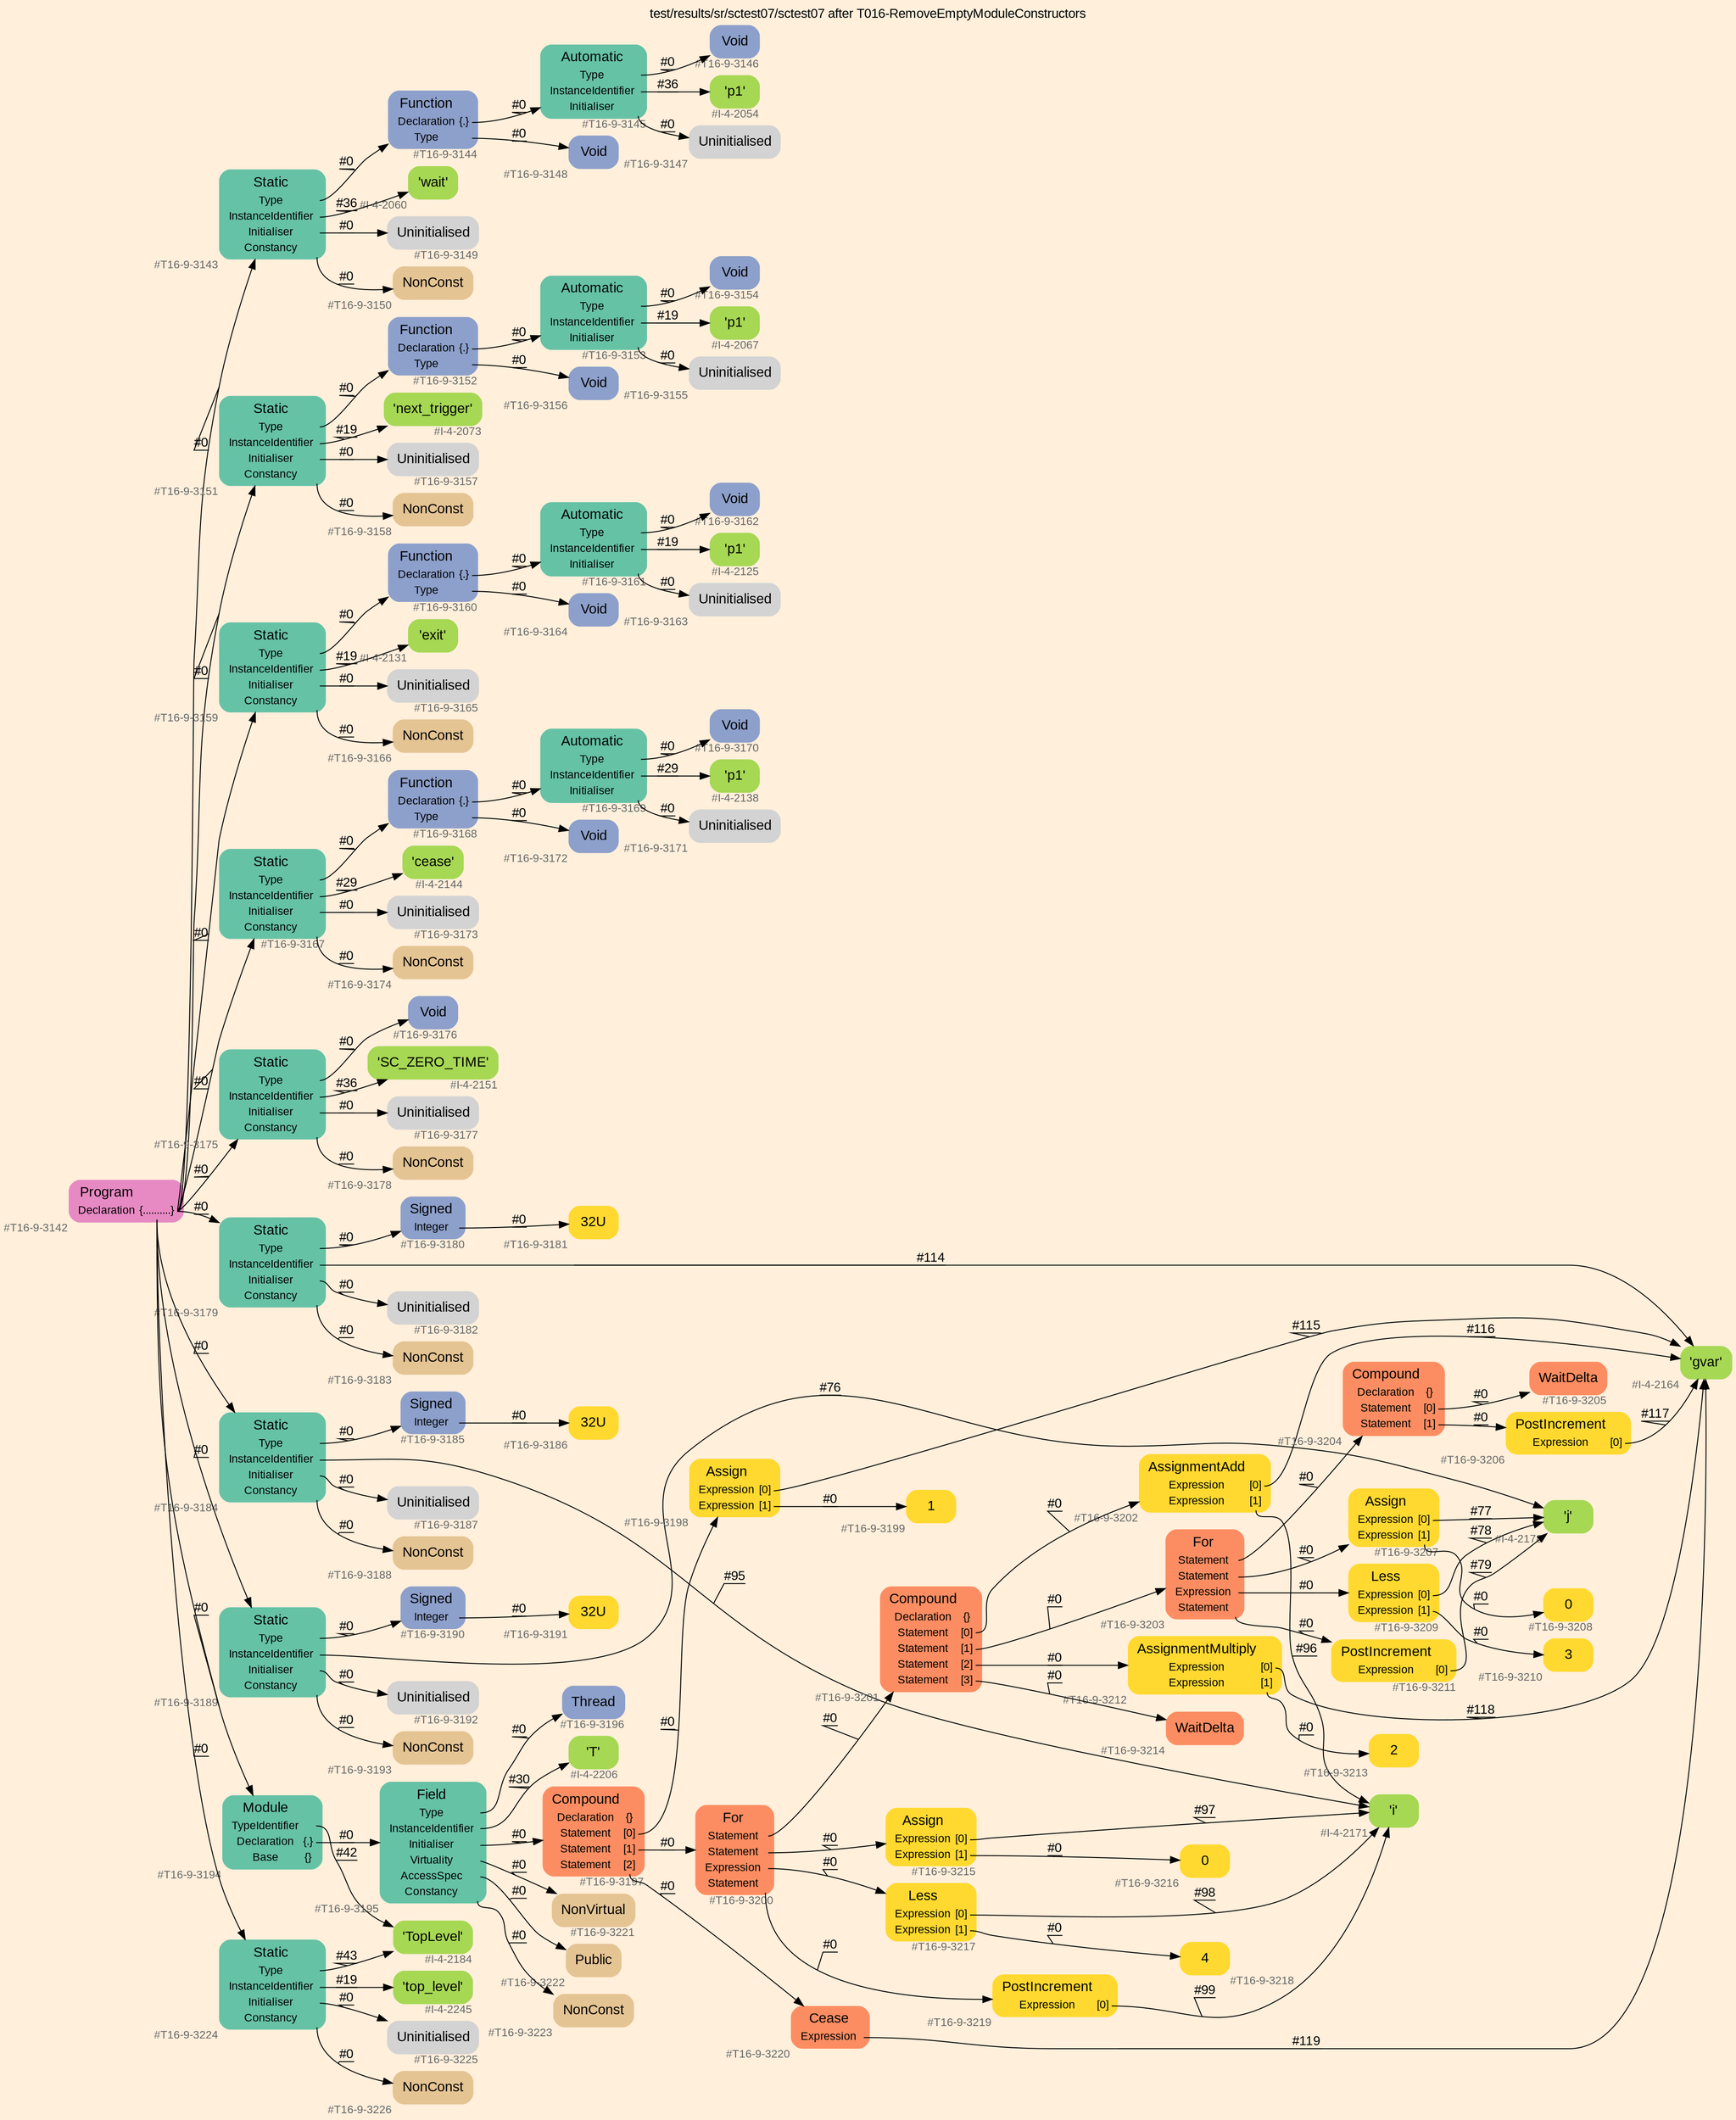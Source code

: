 digraph "test/results/sr/sctest07/sctest07 after T016-RemoveEmptyModuleConstructors" {
label = "test/results/sr/sctest07/sctest07 after T016-RemoveEmptyModuleConstructors"
labelloc = t
graph [
    rankdir = "LR"
    ranksep = 0.3
    bgcolor = antiquewhite1
    color = black
    fontcolor = black
    fontname = "Arial"
];
node [
    fontname = "Arial"
];
edge [
    fontname = "Arial"
];

// -------------------- node figure --------------------
// -------- block #T16-9-3142 ----------
"#T16-9-3142" [
    fillcolor = "/set28/4"
    xlabel = "#T16-9-3142"
    fontsize = "12"
    fontcolor = grey40
    shape = "plaintext"
    label = <<TABLE BORDER="0" CELLBORDER="0" CELLSPACING="0">
     <TR><TD><FONT COLOR="black" POINT-SIZE="15">Program</FONT></TD></TR>
     <TR><TD><FONT COLOR="black" POINT-SIZE="12">Declaration</FONT></TD><TD PORT="port0"><FONT COLOR="black" POINT-SIZE="12">{..........}</FONT></TD></TR>
    </TABLE>>
    style = "rounded,filled"
];

// -------- block #T16-9-3143 ----------
"#T16-9-3143" [
    fillcolor = "/set28/1"
    xlabel = "#T16-9-3143"
    fontsize = "12"
    fontcolor = grey40
    shape = "plaintext"
    label = <<TABLE BORDER="0" CELLBORDER="0" CELLSPACING="0">
     <TR><TD><FONT COLOR="black" POINT-SIZE="15">Static</FONT></TD></TR>
     <TR><TD><FONT COLOR="black" POINT-SIZE="12">Type</FONT></TD><TD PORT="port0"></TD></TR>
     <TR><TD><FONT COLOR="black" POINT-SIZE="12">InstanceIdentifier</FONT></TD><TD PORT="port1"></TD></TR>
     <TR><TD><FONT COLOR="black" POINT-SIZE="12">Initialiser</FONT></TD><TD PORT="port2"></TD></TR>
     <TR><TD><FONT COLOR="black" POINT-SIZE="12">Constancy</FONT></TD><TD PORT="port3"></TD></TR>
    </TABLE>>
    style = "rounded,filled"
];

// -------- block #T16-9-3144 ----------
"#T16-9-3144" [
    fillcolor = "/set28/3"
    xlabel = "#T16-9-3144"
    fontsize = "12"
    fontcolor = grey40
    shape = "plaintext"
    label = <<TABLE BORDER="0" CELLBORDER="0" CELLSPACING="0">
     <TR><TD><FONT COLOR="black" POINT-SIZE="15">Function</FONT></TD></TR>
     <TR><TD><FONT COLOR="black" POINT-SIZE="12">Declaration</FONT></TD><TD PORT="port0"><FONT COLOR="black" POINT-SIZE="12">{.}</FONT></TD></TR>
     <TR><TD><FONT COLOR="black" POINT-SIZE="12">Type</FONT></TD><TD PORT="port1"></TD></TR>
    </TABLE>>
    style = "rounded,filled"
];

// -------- block #T16-9-3145 ----------
"#T16-9-3145" [
    fillcolor = "/set28/1"
    xlabel = "#T16-9-3145"
    fontsize = "12"
    fontcolor = grey40
    shape = "plaintext"
    label = <<TABLE BORDER="0" CELLBORDER="0" CELLSPACING="0">
     <TR><TD><FONT COLOR="black" POINT-SIZE="15">Automatic</FONT></TD></TR>
     <TR><TD><FONT COLOR="black" POINT-SIZE="12">Type</FONT></TD><TD PORT="port0"></TD></TR>
     <TR><TD><FONT COLOR="black" POINT-SIZE="12">InstanceIdentifier</FONT></TD><TD PORT="port1"></TD></TR>
     <TR><TD><FONT COLOR="black" POINT-SIZE="12">Initialiser</FONT></TD><TD PORT="port2"></TD></TR>
    </TABLE>>
    style = "rounded,filled"
];

// -------- block #T16-9-3146 ----------
"#T16-9-3146" [
    fillcolor = "/set28/3"
    xlabel = "#T16-9-3146"
    fontsize = "12"
    fontcolor = grey40
    shape = "plaintext"
    label = <<TABLE BORDER="0" CELLBORDER="0" CELLSPACING="0">
     <TR><TD><FONT COLOR="black" POINT-SIZE="15">Void</FONT></TD></TR>
    </TABLE>>
    style = "rounded,filled"
];

// -------- block #I-4-2054 ----------
"#I-4-2054" [
    fillcolor = "/set28/5"
    xlabel = "#I-4-2054"
    fontsize = "12"
    fontcolor = grey40
    shape = "plaintext"
    label = <<TABLE BORDER="0" CELLBORDER="0" CELLSPACING="0">
     <TR><TD><FONT COLOR="black" POINT-SIZE="15">'p1'</FONT></TD></TR>
    </TABLE>>
    style = "rounded,filled"
];

// -------- block #T16-9-3147 ----------
"#T16-9-3147" [
    xlabel = "#T16-9-3147"
    fontsize = "12"
    fontcolor = grey40
    shape = "plaintext"
    label = <<TABLE BORDER="0" CELLBORDER="0" CELLSPACING="0">
     <TR><TD><FONT COLOR="black" POINT-SIZE="15">Uninitialised</FONT></TD></TR>
    </TABLE>>
    style = "rounded,filled"
];

// -------- block #T16-9-3148 ----------
"#T16-9-3148" [
    fillcolor = "/set28/3"
    xlabel = "#T16-9-3148"
    fontsize = "12"
    fontcolor = grey40
    shape = "plaintext"
    label = <<TABLE BORDER="0" CELLBORDER="0" CELLSPACING="0">
     <TR><TD><FONT COLOR="black" POINT-SIZE="15">Void</FONT></TD></TR>
    </TABLE>>
    style = "rounded,filled"
];

// -------- block #I-4-2060 ----------
"#I-4-2060" [
    fillcolor = "/set28/5"
    xlabel = "#I-4-2060"
    fontsize = "12"
    fontcolor = grey40
    shape = "plaintext"
    label = <<TABLE BORDER="0" CELLBORDER="0" CELLSPACING="0">
     <TR><TD><FONT COLOR="black" POINT-SIZE="15">'wait'</FONT></TD></TR>
    </TABLE>>
    style = "rounded,filled"
];

// -------- block #T16-9-3149 ----------
"#T16-9-3149" [
    xlabel = "#T16-9-3149"
    fontsize = "12"
    fontcolor = grey40
    shape = "plaintext"
    label = <<TABLE BORDER="0" CELLBORDER="0" CELLSPACING="0">
     <TR><TD><FONT COLOR="black" POINT-SIZE="15">Uninitialised</FONT></TD></TR>
    </TABLE>>
    style = "rounded,filled"
];

// -------- block #T16-9-3150 ----------
"#T16-9-3150" [
    fillcolor = "/set28/7"
    xlabel = "#T16-9-3150"
    fontsize = "12"
    fontcolor = grey40
    shape = "plaintext"
    label = <<TABLE BORDER="0" CELLBORDER="0" CELLSPACING="0">
     <TR><TD><FONT COLOR="black" POINT-SIZE="15">NonConst</FONT></TD></TR>
    </TABLE>>
    style = "rounded,filled"
];

// -------- block #T16-9-3151 ----------
"#T16-9-3151" [
    fillcolor = "/set28/1"
    xlabel = "#T16-9-3151"
    fontsize = "12"
    fontcolor = grey40
    shape = "plaintext"
    label = <<TABLE BORDER="0" CELLBORDER="0" CELLSPACING="0">
     <TR><TD><FONT COLOR="black" POINT-SIZE="15">Static</FONT></TD></TR>
     <TR><TD><FONT COLOR="black" POINT-SIZE="12">Type</FONT></TD><TD PORT="port0"></TD></TR>
     <TR><TD><FONT COLOR="black" POINT-SIZE="12">InstanceIdentifier</FONT></TD><TD PORT="port1"></TD></TR>
     <TR><TD><FONT COLOR="black" POINT-SIZE="12">Initialiser</FONT></TD><TD PORT="port2"></TD></TR>
     <TR><TD><FONT COLOR="black" POINT-SIZE="12">Constancy</FONT></TD><TD PORT="port3"></TD></TR>
    </TABLE>>
    style = "rounded,filled"
];

// -------- block #T16-9-3152 ----------
"#T16-9-3152" [
    fillcolor = "/set28/3"
    xlabel = "#T16-9-3152"
    fontsize = "12"
    fontcolor = grey40
    shape = "plaintext"
    label = <<TABLE BORDER="0" CELLBORDER="0" CELLSPACING="0">
     <TR><TD><FONT COLOR="black" POINT-SIZE="15">Function</FONT></TD></TR>
     <TR><TD><FONT COLOR="black" POINT-SIZE="12">Declaration</FONT></TD><TD PORT="port0"><FONT COLOR="black" POINT-SIZE="12">{.}</FONT></TD></TR>
     <TR><TD><FONT COLOR="black" POINT-SIZE="12">Type</FONT></TD><TD PORT="port1"></TD></TR>
    </TABLE>>
    style = "rounded,filled"
];

// -------- block #T16-9-3153 ----------
"#T16-9-3153" [
    fillcolor = "/set28/1"
    xlabel = "#T16-9-3153"
    fontsize = "12"
    fontcolor = grey40
    shape = "plaintext"
    label = <<TABLE BORDER="0" CELLBORDER="0" CELLSPACING="0">
     <TR><TD><FONT COLOR="black" POINT-SIZE="15">Automatic</FONT></TD></TR>
     <TR><TD><FONT COLOR="black" POINT-SIZE="12">Type</FONT></TD><TD PORT="port0"></TD></TR>
     <TR><TD><FONT COLOR="black" POINT-SIZE="12">InstanceIdentifier</FONT></TD><TD PORT="port1"></TD></TR>
     <TR><TD><FONT COLOR="black" POINT-SIZE="12">Initialiser</FONT></TD><TD PORT="port2"></TD></TR>
    </TABLE>>
    style = "rounded,filled"
];

// -------- block #T16-9-3154 ----------
"#T16-9-3154" [
    fillcolor = "/set28/3"
    xlabel = "#T16-9-3154"
    fontsize = "12"
    fontcolor = grey40
    shape = "plaintext"
    label = <<TABLE BORDER="0" CELLBORDER="0" CELLSPACING="0">
     <TR><TD><FONT COLOR="black" POINT-SIZE="15">Void</FONT></TD></TR>
    </TABLE>>
    style = "rounded,filled"
];

// -------- block #I-4-2067 ----------
"#I-4-2067" [
    fillcolor = "/set28/5"
    xlabel = "#I-4-2067"
    fontsize = "12"
    fontcolor = grey40
    shape = "plaintext"
    label = <<TABLE BORDER="0" CELLBORDER="0" CELLSPACING="0">
     <TR><TD><FONT COLOR="black" POINT-SIZE="15">'p1'</FONT></TD></TR>
    </TABLE>>
    style = "rounded,filled"
];

// -------- block #T16-9-3155 ----------
"#T16-9-3155" [
    xlabel = "#T16-9-3155"
    fontsize = "12"
    fontcolor = grey40
    shape = "plaintext"
    label = <<TABLE BORDER="0" CELLBORDER="0" CELLSPACING="0">
     <TR><TD><FONT COLOR="black" POINT-SIZE="15">Uninitialised</FONT></TD></TR>
    </TABLE>>
    style = "rounded,filled"
];

// -------- block #T16-9-3156 ----------
"#T16-9-3156" [
    fillcolor = "/set28/3"
    xlabel = "#T16-9-3156"
    fontsize = "12"
    fontcolor = grey40
    shape = "plaintext"
    label = <<TABLE BORDER="0" CELLBORDER="0" CELLSPACING="0">
     <TR><TD><FONT COLOR="black" POINT-SIZE="15">Void</FONT></TD></TR>
    </TABLE>>
    style = "rounded,filled"
];

// -------- block #I-4-2073 ----------
"#I-4-2073" [
    fillcolor = "/set28/5"
    xlabel = "#I-4-2073"
    fontsize = "12"
    fontcolor = grey40
    shape = "plaintext"
    label = <<TABLE BORDER="0" CELLBORDER="0" CELLSPACING="0">
     <TR><TD><FONT COLOR="black" POINT-SIZE="15">'next_trigger'</FONT></TD></TR>
    </TABLE>>
    style = "rounded,filled"
];

// -------- block #T16-9-3157 ----------
"#T16-9-3157" [
    xlabel = "#T16-9-3157"
    fontsize = "12"
    fontcolor = grey40
    shape = "plaintext"
    label = <<TABLE BORDER="0" CELLBORDER="0" CELLSPACING="0">
     <TR><TD><FONT COLOR="black" POINT-SIZE="15">Uninitialised</FONT></TD></TR>
    </TABLE>>
    style = "rounded,filled"
];

// -------- block #T16-9-3158 ----------
"#T16-9-3158" [
    fillcolor = "/set28/7"
    xlabel = "#T16-9-3158"
    fontsize = "12"
    fontcolor = grey40
    shape = "plaintext"
    label = <<TABLE BORDER="0" CELLBORDER="0" CELLSPACING="0">
     <TR><TD><FONT COLOR="black" POINT-SIZE="15">NonConst</FONT></TD></TR>
    </TABLE>>
    style = "rounded,filled"
];

// -------- block #T16-9-3159 ----------
"#T16-9-3159" [
    fillcolor = "/set28/1"
    xlabel = "#T16-9-3159"
    fontsize = "12"
    fontcolor = grey40
    shape = "plaintext"
    label = <<TABLE BORDER="0" CELLBORDER="0" CELLSPACING="0">
     <TR><TD><FONT COLOR="black" POINT-SIZE="15">Static</FONT></TD></TR>
     <TR><TD><FONT COLOR="black" POINT-SIZE="12">Type</FONT></TD><TD PORT="port0"></TD></TR>
     <TR><TD><FONT COLOR="black" POINT-SIZE="12">InstanceIdentifier</FONT></TD><TD PORT="port1"></TD></TR>
     <TR><TD><FONT COLOR="black" POINT-SIZE="12">Initialiser</FONT></TD><TD PORT="port2"></TD></TR>
     <TR><TD><FONT COLOR="black" POINT-SIZE="12">Constancy</FONT></TD><TD PORT="port3"></TD></TR>
    </TABLE>>
    style = "rounded,filled"
];

// -------- block #T16-9-3160 ----------
"#T16-9-3160" [
    fillcolor = "/set28/3"
    xlabel = "#T16-9-3160"
    fontsize = "12"
    fontcolor = grey40
    shape = "plaintext"
    label = <<TABLE BORDER="0" CELLBORDER="0" CELLSPACING="0">
     <TR><TD><FONT COLOR="black" POINT-SIZE="15">Function</FONT></TD></TR>
     <TR><TD><FONT COLOR="black" POINT-SIZE="12">Declaration</FONT></TD><TD PORT="port0"><FONT COLOR="black" POINT-SIZE="12">{.}</FONT></TD></TR>
     <TR><TD><FONT COLOR="black" POINT-SIZE="12">Type</FONT></TD><TD PORT="port1"></TD></TR>
    </TABLE>>
    style = "rounded,filled"
];

// -------- block #T16-9-3161 ----------
"#T16-9-3161" [
    fillcolor = "/set28/1"
    xlabel = "#T16-9-3161"
    fontsize = "12"
    fontcolor = grey40
    shape = "plaintext"
    label = <<TABLE BORDER="0" CELLBORDER="0" CELLSPACING="0">
     <TR><TD><FONT COLOR="black" POINT-SIZE="15">Automatic</FONT></TD></TR>
     <TR><TD><FONT COLOR="black" POINT-SIZE="12">Type</FONT></TD><TD PORT="port0"></TD></TR>
     <TR><TD><FONT COLOR="black" POINT-SIZE="12">InstanceIdentifier</FONT></TD><TD PORT="port1"></TD></TR>
     <TR><TD><FONT COLOR="black" POINT-SIZE="12">Initialiser</FONT></TD><TD PORT="port2"></TD></TR>
    </TABLE>>
    style = "rounded,filled"
];

// -------- block #T16-9-3162 ----------
"#T16-9-3162" [
    fillcolor = "/set28/3"
    xlabel = "#T16-9-3162"
    fontsize = "12"
    fontcolor = grey40
    shape = "plaintext"
    label = <<TABLE BORDER="0" CELLBORDER="0" CELLSPACING="0">
     <TR><TD><FONT COLOR="black" POINT-SIZE="15">Void</FONT></TD></TR>
    </TABLE>>
    style = "rounded,filled"
];

// -------- block #I-4-2125 ----------
"#I-4-2125" [
    fillcolor = "/set28/5"
    xlabel = "#I-4-2125"
    fontsize = "12"
    fontcolor = grey40
    shape = "plaintext"
    label = <<TABLE BORDER="0" CELLBORDER="0" CELLSPACING="0">
     <TR><TD><FONT COLOR="black" POINT-SIZE="15">'p1'</FONT></TD></TR>
    </TABLE>>
    style = "rounded,filled"
];

// -------- block #T16-9-3163 ----------
"#T16-9-3163" [
    xlabel = "#T16-9-3163"
    fontsize = "12"
    fontcolor = grey40
    shape = "plaintext"
    label = <<TABLE BORDER="0" CELLBORDER="0" CELLSPACING="0">
     <TR><TD><FONT COLOR="black" POINT-SIZE="15">Uninitialised</FONT></TD></TR>
    </TABLE>>
    style = "rounded,filled"
];

// -------- block #T16-9-3164 ----------
"#T16-9-3164" [
    fillcolor = "/set28/3"
    xlabel = "#T16-9-3164"
    fontsize = "12"
    fontcolor = grey40
    shape = "plaintext"
    label = <<TABLE BORDER="0" CELLBORDER="0" CELLSPACING="0">
     <TR><TD><FONT COLOR="black" POINT-SIZE="15">Void</FONT></TD></TR>
    </TABLE>>
    style = "rounded,filled"
];

// -------- block #I-4-2131 ----------
"#I-4-2131" [
    fillcolor = "/set28/5"
    xlabel = "#I-4-2131"
    fontsize = "12"
    fontcolor = grey40
    shape = "plaintext"
    label = <<TABLE BORDER="0" CELLBORDER="0" CELLSPACING="0">
     <TR><TD><FONT COLOR="black" POINT-SIZE="15">'exit'</FONT></TD></TR>
    </TABLE>>
    style = "rounded,filled"
];

// -------- block #T16-9-3165 ----------
"#T16-9-3165" [
    xlabel = "#T16-9-3165"
    fontsize = "12"
    fontcolor = grey40
    shape = "plaintext"
    label = <<TABLE BORDER="0" CELLBORDER="0" CELLSPACING="0">
     <TR><TD><FONT COLOR="black" POINT-SIZE="15">Uninitialised</FONT></TD></TR>
    </TABLE>>
    style = "rounded,filled"
];

// -------- block #T16-9-3166 ----------
"#T16-9-3166" [
    fillcolor = "/set28/7"
    xlabel = "#T16-9-3166"
    fontsize = "12"
    fontcolor = grey40
    shape = "plaintext"
    label = <<TABLE BORDER="0" CELLBORDER="0" CELLSPACING="0">
     <TR><TD><FONT COLOR="black" POINT-SIZE="15">NonConst</FONT></TD></TR>
    </TABLE>>
    style = "rounded,filled"
];

// -------- block #T16-9-3167 ----------
"#T16-9-3167" [
    fillcolor = "/set28/1"
    xlabel = "#T16-9-3167"
    fontsize = "12"
    fontcolor = grey40
    shape = "plaintext"
    label = <<TABLE BORDER="0" CELLBORDER="0" CELLSPACING="0">
     <TR><TD><FONT COLOR="black" POINT-SIZE="15">Static</FONT></TD></TR>
     <TR><TD><FONT COLOR="black" POINT-SIZE="12">Type</FONT></TD><TD PORT="port0"></TD></TR>
     <TR><TD><FONT COLOR="black" POINT-SIZE="12">InstanceIdentifier</FONT></TD><TD PORT="port1"></TD></TR>
     <TR><TD><FONT COLOR="black" POINT-SIZE="12">Initialiser</FONT></TD><TD PORT="port2"></TD></TR>
     <TR><TD><FONT COLOR="black" POINT-SIZE="12">Constancy</FONT></TD><TD PORT="port3"></TD></TR>
    </TABLE>>
    style = "rounded,filled"
];

// -------- block #T16-9-3168 ----------
"#T16-9-3168" [
    fillcolor = "/set28/3"
    xlabel = "#T16-9-3168"
    fontsize = "12"
    fontcolor = grey40
    shape = "plaintext"
    label = <<TABLE BORDER="0" CELLBORDER="0" CELLSPACING="0">
     <TR><TD><FONT COLOR="black" POINT-SIZE="15">Function</FONT></TD></TR>
     <TR><TD><FONT COLOR="black" POINT-SIZE="12">Declaration</FONT></TD><TD PORT="port0"><FONT COLOR="black" POINT-SIZE="12">{.}</FONT></TD></TR>
     <TR><TD><FONT COLOR="black" POINT-SIZE="12">Type</FONT></TD><TD PORT="port1"></TD></TR>
    </TABLE>>
    style = "rounded,filled"
];

// -------- block #T16-9-3169 ----------
"#T16-9-3169" [
    fillcolor = "/set28/1"
    xlabel = "#T16-9-3169"
    fontsize = "12"
    fontcolor = grey40
    shape = "plaintext"
    label = <<TABLE BORDER="0" CELLBORDER="0" CELLSPACING="0">
     <TR><TD><FONT COLOR="black" POINT-SIZE="15">Automatic</FONT></TD></TR>
     <TR><TD><FONT COLOR="black" POINT-SIZE="12">Type</FONT></TD><TD PORT="port0"></TD></TR>
     <TR><TD><FONT COLOR="black" POINT-SIZE="12">InstanceIdentifier</FONT></TD><TD PORT="port1"></TD></TR>
     <TR><TD><FONT COLOR="black" POINT-SIZE="12">Initialiser</FONT></TD><TD PORT="port2"></TD></TR>
    </TABLE>>
    style = "rounded,filled"
];

// -------- block #T16-9-3170 ----------
"#T16-9-3170" [
    fillcolor = "/set28/3"
    xlabel = "#T16-9-3170"
    fontsize = "12"
    fontcolor = grey40
    shape = "plaintext"
    label = <<TABLE BORDER="0" CELLBORDER="0" CELLSPACING="0">
     <TR><TD><FONT COLOR="black" POINT-SIZE="15">Void</FONT></TD></TR>
    </TABLE>>
    style = "rounded,filled"
];

// -------- block #I-4-2138 ----------
"#I-4-2138" [
    fillcolor = "/set28/5"
    xlabel = "#I-4-2138"
    fontsize = "12"
    fontcolor = grey40
    shape = "plaintext"
    label = <<TABLE BORDER="0" CELLBORDER="0" CELLSPACING="0">
     <TR><TD><FONT COLOR="black" POINT-SIZE="15">'p1'</FONT></TD></TR>
    </TABLE>>
    style = "rounded,filled"
];

// -------- block #T16-9-3171 ----------
"#T16-9-3171" [
    xlabel = "#T16-9-3171"
    fontsize = "12"
    fontcolor = grey40
    shape = "plaintext"
    label = <<TABLE BORDER="0" CELLBORDER="0" CELLSPACING="0">
     <TR><TD><FONT COLOR="black" POINT-SIZE="15">Uninitialised</FONT></TD></TR>
    </TABLE>>
    style = "rounded,filled"
];

// -------- block #T16-9-3172 ----------
"#T16-9-3172" [
    fillcolor = "/set28/3"
    xlabel = "#T16-9-3172"
    fontsize = "12"
    fontcolor = grey40
    shape = "plaintext"
    label = <<TABLE BORDER="0" CELLBORDER="0" CELLSPACING="0">
     <TR><TD><FONT COLOR="black" POINT-SIZE="15">Void</FONT></TD></TR>
    </TABLE>>
    style = "rounded,filled"
];

// -------- block #I-4-2144 ----------
"#I-4-2144" [
    fillcolor = "/set28/5"
    xlabel = "#I-4-2144"
    fontsize = "12"
    fontcolor = grey40
    shape = "plaintext"
    label = <<TABLE BORDER="0" CELLBORDER="0" CELLSPACING="0">
     <TR><TD><FONT COLOR="black" POINT-SIZE="15">'cease'</FONT></TD></TR>
    </TABLE>>
    style = "rounded,filled"
];

// -------- block #T16-9-3173 ----------
"#T16-9-3173" [
    xlabel = "#T16-9-3173"
    fontsize = "12"
    fontcolor = grey40
    shape = "plaintext"
    label = <<TABLE BORDER="0" CELLBORDER="0" CELLSPACING="0">
     <TR><TD><FONT COLOR="black" POINT-SIZE="15">Uninitialised</FONT></TD></TR>
    </TABLE>>
    style = "rounded,filled"
];

// -------- block #T16-9-3174 ----------
"#T16-9-3174" [
    fillcolor = "/set28/7"
    xlabel = "#T16-9-3174"
    fontsize = "12"
    fontcolor = grey40
    shape = "plaintext"
    label = <<TABLE BORDER="0" CELLBORDER="0" CELLSPACING="0">
     <TR><TD><FONT COLOR="black" POINT-SIZE="15">NonConst</FONT></TD></TR>
    </TABLE>>
    style = "rounded,filled"
];

// -------- block #T16-9-3175 ----------
"#T16-9-3175" [
    fillcolor = "/set28/1"
    xlabel = "#T16-9-3175"
    fontsize = "12"
    fontcolor = grey40
    shape = "plaintext"
    label = <<TABLE BORDER="0" CELLBORDER="0" CELLSPACING="0">
     <TR><TD><FONT COLOR="black" POINT-SIZE="15">Static</FONT></TD></TR>
     <TR><TD><FONT COLOR="black" POINT-SIZE="12">Type</FONT></TD><TD PORT="port0"></TD></TR>
     <TR><TD><FONT COLOR="black" POINT-SIZE="12">InstanceIdentifier</FONT></TD><TD PORT="port1"></TD></TR>
     <TR><TD><FONT COLOR="black" POINT-SIZE="12">Initialiser</FONT></TD><TD PORT="port2"></TD></TR>
     <TR><TD><FONT COLOR="black" POINT-SIZE="12">Constancy</FONT></TD><TD PORT="port3"></TD></TR>
    </TABLE>>
    style = "rounded,filled"
];

// -------- block #T16-9-3176 ----------
"#T16-9-3176" [
    fillcolor = "/set28/3"
    xlabel = "#T16-9-3176"
    fontsize = "12"
    fontcolor = grey40
    shape = "plaintext"
    label = <<TABLE BORDER="0" CELLBORDER="0" CELLSPACING="0">
     <TR><TD><FONT COLOR="black" POINT-SIZE="15">Void</FONT></TD></TR>
    </TABLE>>
    style = "rounded,filled"
];

// -------- block #I-4-2151 ----------
"#I-4-2151" [
    fillcolor = "/set28/5"
    xlabel = "#I-4-2151"
    fontsize = "12"
    fontcolor = grey40
    shape = "plaintext"
    label = <<TABLE BORDER="0" CELLBORDER="0" CELLSPACING="0">
     <TR><TD><FONT COLOR="black" POINT-SIZE="15">'SC_ZERO_TIME'</FONT></TD></TR>
    </TABLE>>
    style = "rounded,filled"
];

// -------- block #T16-9-3177 ----------
"#T16-9-3177" [
    xlabel = "#T16-9-3177"
    fontsize = "12"
    fontcolor = grey40
    shape = "plaintext"
    label = <<TABLE BORDER="0" CELLBORDER="0" CELLSPACING="0">
     <TR><TD><FONT COLOR="black" POINT-SIZE="15">Uninitialised</FONT></TD></TR>
    </TABLE>>
    style = "rounded,filled"
];

// -------- block #T16-9-3178 ----------
"#T16-9-3178" [
    fillcolor = "/set28/7"
    xlabel = "#T16-9-3178"
    fontsize = "12"
    fontcolor = grey40
    shape = "plaintext"
    label = <<TABLE BORDER="0" CELLBORDER="0" CELLSPACING="0">
     <TR><TD><FONT COLOR="black" POINT-SIZE="15">NonConst</FONT></TD></TR>
    </TABLE>>
    style = "rounded,filled"
];

// -------- block #T16-9-3179 ----------
"#T16-9-3179" [
    fillcolor = "/set28/1"
    xlabel = "#T16-9-3179"
    fontsize = "12"
    fontcolor = grey40
    shape = "plaintext"
    label = <<TABLE BORDER="0" CELLBORDER="0" CELLSPACING="0">
     <TR><TD><FONT COLOR="black" POINT-SIZE="15">Static</FONT></TD></TR>
     <TR><TD><FONT COLOR="black" POINT-SIZE="12">Type</FONT></TD><TD PORT="port0"></TD></TR>
     <TR><TD><FONT COLOR="black" POINT-SIZE="12">InstanceIdentifier</FONT></TD><TD PORT="port1"></TD></TR>
     <TR><TD><FONT COLOR="black" POINT-SIZE="12">Initialiser</FONT></TD><TD PORT="port2"></TD></TR>
     <TR><TD><FONT COLOR="black" POINT-SIZE="12">Constancy</FONT></TD><TD PORT="port3"></TD></TR>
    </TABLE>>
    style = "rounded,filled"
];

// -------- block #T16-9-3180 ----------
"#T16-9-3180" [
    fillcolor = "/set28/3"
    xlabel = "#T16-9-3180"
    fontsize = "12"
    fontcolor = grey40
    shape = "plaintext"
    label = <<TABLE BORDER="0" CELLBORDER="0" CELLSPACING="0">
     <TR><TD><FONT COLOR="black" POINT-SIZE="15">Signed</FONT></TD></TR>
     <TR><TD><FONT COLOR="black" POINT-SIZE="12">Integer</FONT></TD><TD PORT="port0"></TD></TR>
    </TABLE>>
    style = "rounded,filled"
];

// -------- block #T16-9-3181 ----------
"#T16-9-3181" [
    fillcolor = "/set28/6"
    xlabel = "#T16-9-3181"
    fontsize = "12"
    fontcolor = grey40
    shape = "plaintext"
    label = <<TABLE BORDER="0" CELLBORDER="0" CELLSPACING="0">
     <TR><TD><FONT COLOR="black" POINT-SIZE="15">32U</FONT></TD></TR>
    </TABLE>>
    style = "rounded,filled"
];

// -------- block #I-4-2164 ----------
"#I-4-2164" [
    fillcolor = "/set28/5"
    xlabel = "#I-4-2164"
    fontsize = "12"
    fontcolor = grey40
    shape = "plaintext"
    label = <<TABLE BORDER="0" CELLBORDER="0" CELLSPACING="0">
     <TR><TD><FONT COLOR="black" POINT-SIZE="15">'gvar'</FONT></TD></TR>
    </TABLE>>
    style = "rounded,filled"
];

// -------- block #T16-9-3182 ----------
"#T16-9-3182" [
    xlabel = "#T16-9-3182"
    fontsize = "12"
    fontcolor = grey40
    shape = "plaintext"
    label = <<TABLE BORDER="0" CELLBORDER="0" CELLSPACING="0">
     <TR><TD><FONT COLOR="black" POINT-SIZE="15">Uninitialised</FONT></TD></TR>
    </TABLE>>
    style = "rounded,filled"
];

// -------- block #T16-9-3183 ----------
"#T16-9-3183" [
    fillcolor = "/set28/7"
    xlabel = "#T16-9-3183"
    fontsize = "12"
    fontcolor = grey40
    shape = "plaintext"
    label = <<TABLE BORDER="0" CELLBORDER="0" CELLSPACING="0">
     <TR><TD><FONT COLOR="black" POINT-SIZE="15">NonConst</FONT></TD></TR>
    </TABLE>>
    style = "rounded,filled"
];

// -------- block #T16-9-3184 ----------
"#T16-9-3184" [
    fillcolor = "/set28/1"
    xlabel = "#T16-9-3184"
    fontsize = "12"
    fontcolor = grey40
    shape = "plaintext"
    label = <<TABLE BORDER="0" CELLBORDER="0" CELLSPACING="0">
     <TR><TD><FONT COLOR="black" POINT-SIZE="15">Static</FONT></TD></TR>
     <TR><TD><FONT COLOR="black" POINT-SIZE="12">Type</FONT></TD><TD PORT="port0"></TD></TR>
     <TR><TD><FONT COLOR="black" POINT-SIZE="12">InstanceIdentifier</FONT></TD><TD PORT="port1"></TD></TR>
     <TR><TD><FONT COLOR="black" POINT-SIZE="12">Initialiser</FONT></TD><TD PORT="port2"></TD></TR>
     <TR><TD><FONT COLOR="black" POINT-SIZE="12">Constancy</FONT></TD><TD PORT="port3"></TD></TR>
    </TABLE>>
    style = "rounded,filled"
];

// -------- block #T16-9-3185 ----------
"#T16-9-3185" [
    fillcolor = "/set28/3"
    xlabel = "#T16-9-3185"
    fontsize = "12"
    fontcolor = grey40
    shape = "plaintext"
    label = <<TABLE BORDER="0" CELLBORDER="0" CELLSPACING="0">
     <TR><TD><FONT COLOR="black" POINT-SIZE="15">Signed</FONT></TD></TR>
     <TR><TD><FONT COLOR="black" POINT-SIZE="12">Integer</FONT></TD><TD PORT="port0"></TD></TR>
    </TABLE>>
    style = "rounded,filled"
];

// -------- block #T16-9-3186 ----------
"#T16-9-3186" [
    fillcolor = "/set28/6"
    xlabel = "#T16-9-3186"
    fontsize = "12"
    fontcolor = grey40
    shape = "plaintext"
    label = <<TABLE BORDER="0" CELLBORDER="0" CELLSPACING="0">
     <TR><TD><FONT COLOR="black" POINT-SIZE="15">32U</FONT></TD></TR>
    </TABLE>>
    style = "rounded,filled"
];

// -------- block #I-4-2171 ----------
"#I-4-2171" [
    fillcolor = "/set28/5"
    xlabel = "#I-4-2171"
    fontsize = "12"
    fontcolor = grey40
    shape = "plaintext"
    label = <<TABLE BORDER="0" CELLBORDER="0" CELLSPACING="0">
     <TR><TD><FONT COLOR="black" POINT-SIZE="15">'i'</FONT></TD></TR>
    </TABLE>>
    style = "rounded,filled"
];

// -------- block #T16-9-3187 ----------
"#T16-9-3187" [
    xlabel = "#T16-9-3187"
    fontsize = "12"
    fontcolor = grey40
    shape = "plaintext"
    label = <<TABLE BORDER="0" CELLBORDER="0" CELLSPACING="0">
     <TR><TD><FONT COLOR="black" POINT-SIZE="15">Uninitialised</FONT></TD></TR>
    </TABLE>>
    style = "rounded,filled"
];

// -------- block #T16-9-3188 ----------
"#T16-9-3188" [
    fillcolor = "/set28/7"
    xlabel = "#T16-9-3188"
    fontsize = "12"
    fontcolor = grey40
    shape = "plaintext"
    label = <<TABLE BORDER="0" CELLBORDER="0" CELLSPACING="0">
     <TR><TD><FONT COLOR="black" POINT-SIZE="15">NonConst</FONT></TD></TR>
    </TABLE>>
    style = "rounded,filled"
];

// -------- block #T16-9-3189 ----------
"#T16-9-3189" [
    fillcolor = "/set28/1"
    xlabel = "#T16-9-3189"
    fontsize = "12"
    fontcolor = grey40
    shape = "plaintext"
    label = <<TABLE BORDER="0" CELLBORDER="0" CELLSPACING="0">
     <TR><TD><FONT COLOR="black" POINT-SIZE="15">Static</FONT></TD></TR>
     <TR><TD><FONT COLOR="black" POINT-SIZE="12">Type</FONT></TD><TD PORT="port0"></TD></TR>
     <TR><TD><FONT COLOR="black" POINT-SIZE="12">InstanceIdentifier</FONT></TD><TD PORT="port1"></TD></TR>
     <TR><TD><FONT COLOR="black" POINT-SIZE="12">Initialiser</FONT></TD><TD PORT="port2"></TD></TR>
     <TR><TD><FONT COLOR="black" POINT-SIZE="12">Constancy</FONT></TD><TD PORT="port3"></TD></TR>
    </TABLE>>
    style = "rounded,filled"
];

// -------- block #T16-9-3190 ----------
"#T16-9-3190" [
    fillcolor = "/set28/3"
    xlabel = "#T16-9-3190"
    fontsize = "12"
    fontcolor = grey40
    shape = "plaintext"
    label = <<TABLE BORDER="0" CELLBORDER="0" CELLSPACING="0">
     <TR><TD><FONT COLOR="black" POINT-SIZE="15">Signed</FONT></TD></TR>
     <TR><TD><FONT COLOR="black" POINT-SIZE="12">Integer</FONT></TD><TD PORT="port0"></TD></TR>
    </TABLE>>
    style = "rounded,filled"
];

// -------- block #T16-9-3191 ----------
"#T16-9-3191" [
    fillcolor = "/set28/6"
    xlabel = "#T16-9-3191"
    fontsize = "12"
    fontcolor = grey40
    shape = "plaintext"
    label = <<TABLE BORDER="0" CELLBORDER="0" CELLSPACING="0">
     <TR><TD><FONT COLOR="black" POINT-SIZE="15">32U</FONT></TD></TR>
    </TABLE>>
    style = "rounded,filled"
];

// -------- block #I-4-2178 ----------
"#I-4-2178" [
    fillcolor = "/set28/5"
    xlabel = "#I-4-2178"
    fontsize = "12"
    fontcolor = grey40
    shape = "plaintext"
    label = <<TABLE BORDER="0" CELLBORDER="0" CELLSPACING="0">
     <TR><TD><FONT COLOR="black" POINT-SIZE="15">'j'</FONT></TD></TR>
    </TABLE>>
    style = "rounded,filled"
];

// -------- block #T16-9-3192 ----------
"#T16-9-3192" [
    xlabel = "#T16-9-3192"
    fontsize = "12"
    fontcolor = grey40
    shape = "plaintext"
    label = <<TABLE BORDER="0" CELLBORDER="0" CELLSPACING="0">
     <TR><TD><FONT COLOR="black" POINT-SIZE="15">Uninitialised</FONT></TD></TR>
    </TABLE>>
    style = "rounded,filled"
];

// -------- block #T16-9-3193 ----------
"#T16-9-3193" [
    fillcolor = "/set28/7"
    xlabel = "#T16-9-3193"
    fontsize = "12"
    fontcolor = grey40
    shape = "plaintext"
    label = <<TABLE BORDER="0" CELLBORDER="0" CELLSPACING="0">
     <TR><TD><FONT COLOR="black" POINT-SIZE="15">NonConst</FONT></TD></TR>
    </TABLE>>
    style = "rounded,filled"
];

// -------- block #T16-9-3194 ----------
"#T16-9-3194" [
    fillcolor = "/set28/1"
    xlabel = "#T16-9-3194"
    fontsize = "12"
    fontcolor = grey40
    shape = "plaintext"
    label = <<TABLE BORDER="0" CELLBORDER="0" CELLSPACING="0">
     <TR><TD><FONT COLOR="black" POINT-SIZE="15">Module</FONT></TD></TR>
     <TR><TD><FONT COLOR="black" POINT-SIZE="12">TypeIdentifier</FONT></TD><TD PORT="port0"></TD></TR>
     <TR><TD><FONT COLOR="black" POINT-SIZE="12">Declaration</FONT></TD><TD PORT="port1"><FONT COLOR="black" POINT-SIZE="12">{.}</FONT></TD></TR>
     <TR><TD><FONT COLOR="black" POINT-SIZE="12">Base</FONT></TD><TD PORT="port2"><FONT COLOR="black" POINT-SIZE="12">{}</FONT></TD></TR>
    </TABLE>>
    style = "rounded,filled"
];

// -------- block #I-4-2184 ----------
"#I-4-2184" [
    fillcolor = "/set28/5"
    xlabel = "#I-4-2184"
    fontsize = "12"
    fontcolor = grey40
    shape = "plaintext"
    label = <<TABLE BORDER="0" CELLBORDER="0" CELLSPACING="0">
     <TR><TD><FONT COLOR="black" POINT-SIZE="15">'TopLevel'</FONT></TD></TR>
    </TABLE>>
    style = "rounded,filled"
];

// -------- block #T16-9-3195 ----------
"#T16-9-3195" [
    fillcolor = "/set28/1"
    xlabel = "#T16-9-3195"
    fontsize = "12"
    fontcolor = grey40
    shape = "plaintext"
    label = <<TABLE BORDER="0" CELLBORDER="0" CELLSPACING="0">
     <TR><TD><FONT COLOR="black" POINT-SIZE="15">Field</FONT></TD></TR>
     <TR><TD><FONT COLOR="black" POINT-SIZE="12">Type</FONT></TD><TD PORT="port0"></TD></TR>
     <TR><TD><FONT COLOR="black" POINT-SIZE="12">InstanceIdentifier</FONT></TD><TD PORT="port1"></TD></TR>
     <TR><TD><FONT COLOR="black" POINT-SIZE="12">Initialiser</FONT></TD><TD PORT="port2"></TD></TR>
     <TR><TD><FONT COLOR="black" POINT-SIZE="12">Virtuality</FONT></TD><TD PORT="port3"></TD></TR>
     <TR><TD><FONT COLOR="black" POINT-SIZE="12">AccessSpec</FONT></TD><TD PORT="port4"></TD></TR>
     <TR><TD><FONT COLOR="black" POINT-SIZE="12">Constancy</FONT></TD><TD PORT="port5"></TD></TR>
    </TABLE>>
    style = "rounded,filled"
];

// -------- block #T16-9-3196 ----------
"#T16-9-3196" [
    fillcolor = "/set28/3"
    xlabel = "#T16-9-3196"
    fontsize = "12"
    fontcolor = grey40
    shape = "plaintext"
    label = <<TABLE BORDER="0" CELLBORDER="0" CELLSPACING="0">
     <TR><TD><FONT COLOR="black" POINT-SIZE="15">Thread</FONT></TD></TR>
    </TABLE>>
    style = "rounded,filled"
];

// -------- block #I-4-2206 ----------
"#I-4-2206" [
    fillcolor = "/set28/5"
    xlabel = "#I-4-2206"
    fontsize = "12"
    fontcolor = grey40
    shape = "plaintext"
    label = <<TABLE BORDER="0" CELLBORDER="0" CELLSPACING="0">
     <TR><TD><FONT COLOR="black" POINT-SIZE="15">'T'</FONT></TD></TR>
    </TABLE>>
    style = "rounded,filled"
];

// -------- block #T16-9-3197 ----------
"#T16-9-3197" [
    fillcolor = "/set28/2"
    xlabel = "#T16-9-3197"
    fontsize = "12"
    fontcolor = grey40
    shape = "plaintext"
    label = <<TABLE BORDER="0" CELLBORDER="0" CELLSPACING="0">
     <TR><TD><FONT COLOR="black" POINT-SIZE="15">Compound</FONT></TD></TR>
     <TR><TD><FONT COLOR="black" POINT-SIZE="12">Declaration</FONT></TD><TD PORT="port0"><FONT COLOR="black" POINT-SIZE="12">{}</FONT></TD></TR>
     <TR><TD><FONT COLOR="black" POINT-SIZE="12">Statement</FONT></TD><TD PORT="port1"><FONT COLOR="black" POINT-SIZE="12">[0]</FONT></TD></TR>
     <TR><TD><FONT COLOR="black" POINT-SIZE="12">Statement</FONT></TD><TD PORT="port2"><FONT COLOR="black" POINT-SIZE="12">[1]</FONT></TD></TR>
     <TR><TD><FONT COLOR="black" POINT-SIZE="12">Statement</FONT></TD><TD PORT="port3"><FONT COLOR="black" POINT-SIZE="12">[2]</FONT></TD></TR>
    </TABLE>>
    style = "rounded,filled"
];

// -------- block #T16-9-3198 ----------
"#T16-9-3198" [
    fillcolor = "/set28/6"
    xlabel = "#T16-9-3198"
    fontsize = "12"
    fontcolor = grey40
    shape = "plaintext"
    label = <<TABLE BORDER="0" CELLBORDER="0" CELLSPACING="0">
     <TR><TD><FONT COLOR="black" POINT-SIZE="15">Assign</FONT></TD></TR>
     <TR><TD><FONT COLOR="black" POINT-SIZE="12">Expression</FONT></TD><TD PORT="port0"><FONT COLOR="black" POINT-SIZE="12">[0]</FONT></TD></TR>
     <TR><TD><FONT COLOR="black" POINT-SIZE="12">Expression</FONT></TD><TD PORT="port1"><FONT COLOR="black" POINT-SIZE="12">[1]</FONT></TD></TR>
    </TABLE>>
    style = "rounded,filled"
];

// -------- block #T16-9-3199 ----------
"#T16-9-3199" [
    fillcolor = "/set28/6"
    xlabel = "#T16-9-3199"
    fontsize = "12"
    fontcolor = grey40
    shape = "plaintext"
    label = <<TABLE BORDER="0" CELLBORDER="0" CELLSPACING="0">
     <TR><TD><FONT COLOR="black" POINT-SIZE="15">1</FONT></TD></TR>
    </TABLE>>
    style = "rounded,filled"
];

// -------- block #T16-9-3200 ----------
"#T16-9-3200" [
    fillcolor = "/set28/2"
    xlabel = "#T16-9-3200"
    fontsize = "12"
    fontcolor = grey40
    shape = "plaintext"
    label = <<TABLE BORDER="0" CELLBORDER="0" CELLSPACING="0">
     <TR><TD><FONT COLOR="black" POINT-SIZE="15">For</FONT></TD></TR>
     <TR><TD><FONT COLOR="black" POINT-SIZE="12">Statement</FONT></TD><TD PORT="port0"></TD></TR>
     <TR><TD><FONT COLOR="black" POINT-SIZE="12">Statement</FONT></TD><TD PORT="port1"></TD></TR>
     <TR><TD><FONT COLOR="black" POINT-SIZE="12">Expression</FONT></TD><TD PORT="port2"></TD></TR>
     <TR><TD><FONT COLOR="black" POINT-SIZE="12">Statement</FONT></TD><TD PORT="port3"></TD></TR>
    </TABLE>>
    style = "rounded,filled"
];

// -------- block #T16-9-3201 ----------
"#T16-9-3201" [
    fillcolor = "/set28/2"
    xlabel = "#T16-9-3201"
    fontsize = "12"
    fontcolor = grey40
    shape = "plaintext"
    label = <<TABLE BORDER="0" CELLBORDER="0" CELLSPACING="0">
     <TR><TD><FONT COLOR="black" POINT-SIZE="15">Compound</FONT></TD></TR>
     <TR><TD><FONT COLOR="black" POINT-SIZE="12">Declaration</FONT></TD><TD PORT="port0"><FONT COLOR="black" POINT-SIZE="12">{}</FONT></TD></TR>
     <TR><TD><FONT COLOR="black" POINT-SIZE="12">Statement</FONT></TD><TD PORT="port1"><FONT COLOR="black" POINT-SIZE="12">[0]</FONT></TD></TR>
     <TR><TD><FONT COLOR="black" POINT-SIZE="12">Statement</FONT></TD><TD PORT="port2"><FONT COLOR="black" POINT-SIZE="12">[1]</FONT></TD></TR>
     <TR><TD><FONT COLOR="black" POINT-SIZE="12">Statement</FONT></TD><TD PORT="port3"><FONT COLOR="black" POINT-SIZE="12">[2]</FONT></TD></TR>
     <TR><TD><FONT COLOR="black" POINT-SIZE="12">Statement</FONT></TD><TD PORT="port4"><FONT COLOR="black" POINT-SIZE="12">[3]</FONT></TD></TR>
    </TABLE>>
    style = "rounded,filled"
];

// -------- block #T16-9-3202 ----------
"#T16-9-3202" [
    fillcolor = "/set28/6"
    xlabel = "#T16-9-3202"
    fontsize = "12"
    fontcolor = grey40
    shape = "plaintext"
    label = <<TABLE BORDER="0" CELLBORDER="0" CELLSPACING="0">
     <TR><TD><FONT COLOR="black" POINT-SIZE="15">AssignmentAdd</FONT></TD></TR>
     <TR><TD><FONT COLOR="black" POINT-SIZE="12">Expression</FONT></TD><TD PORT="port0"><FONT COLOR="black" POINT-SIZE="12">[0]</FONT></TD></TR>
     <TR><TD><FONT COLOR="black" POINT-SIZE="12">Expression</FONT></TD><TD PORT="port1"><FONT COLOR="black" POINT-SIZE="12">[1]</FONT></TD></TR>
    </TABLE>>
    style = "rounded,filled"
];

// -------- block #T16-9-3203 ----------
"#T16-9-3203" [
    fillcolor = "/set28/2"
    xlabel = "#T16-9-3203"
    fontsize = "12"
    fontcolor = grey40
    shape = "plaintext"
    label = <<TABLE BORDER="0" CELLBORDER="0" CELLSPACING="0">
     <TR><TD><FONT COLOR="black" POINT-SIZE="15">For</FONT></TD></TR>
     <TR><TD><FONT COLOR="black" POINT-SIZE="12">Statement</FONT></TD><TD PORT="port0"></TD></TR>
     <TR><TD><FONT COLOR="black" POINT-SIZE="12">Statement</FONT></TD><TD PORT="port1"></TD></TR>
     <TR><TD><FONT COLOR="black" POINT-SIZE="12">Expression</FONT></TD><TD PORT="port2"></TD></TR>
     <TR><TD><FONT COLOR="black" POINT-SIZE="12">Statement</FONT></TD><TD PORT="port3"></TD></TR>
    </TABLE>>
    style = "rounded,filled"
];

// -------- block #T16-9-3204 ----------
"#T16-9-3204" [
    fillcolor = "/set28/2"
    xlabel = "#T16-9-3204"
    fontsize = "12"
    fontcolor = grey40
    shape = "plaintext"
    label = <<TABLE BORDER="0" CELLBORDER="0" CELLSPACING="0">
     <TR><TD><FONT COLOR="black" POINT-SIZE="15">Compound</FONT></TD></TR>
     <TR><TD><FONT COLOR="black" POINT-SIZE="12">Declaration</FONT></TD><TD PORT="port0"><FONT COLOR="black" POINT-SIZE="12">{}</FONT></TD></TR>
     <TR><TD><FONT COLOR="black" POINT-SIZE="12">Statement</FONT></TD><TD PORT="port1"><FONT COLOR="black" POINT-SIZE="12">[0]</FONT></TD></TR>
     <TR><TD><FONT COLOR="black" POINT-SIZE="12">Statement</FONT></TD><TD PORT="port2"><FONT COLOR="black" POINT-SIZE="12">[1]</FONT></TD></TR>
    </TABLE>>
    style = "rounded,filled"
];

// -------- block #T16-9-3205 ----------
"#T16-9-3205" [
    fillcolor = "/set28/2"
    xlabel = "#T16-9-3205"
    fontsize = "12"
    fontcolor = grey40
    shape = "plaintext"
    label = <<TABLE BORDER="0" CELLBORDER="0" CELLSPACING="0">
     <TR><TD><FONT COLOR="black" POINT-SIZE="15">WaitDelta</FONT></TD></TR>
    </TABLE>>
    style = "rounded,filled"
];

// -------- block #T16-9-3206 ----------
"#T16-9-3206" [
    fillcolor = "/set28/6"
    xlabel = "#T16-9-3206"
    fontsize = "12"
    fontcolor = grey40
    shape = "plaintext"
    label = <<TABLE BORDER="0" CELLBORDER="0" CELLSPACING="0">
     <TR><TD><FONT COLOR="black" POINT-SIZE="15">PostIncrement</FONT></TD></TR>
     <TR><TD><FONT COLOR="black" POINT-SIZE="12">Expression</FONT></TD><TD PORT="port0"><FONT COLOR="black" POINT-SIZE="12">[0]</FONT></TD></TR>
    </TABLE>>
    style = "rounded,filled"
];

// -------- block #T16-9-3207 ----------
"#T16-9-3207" [
    fillcolor = "/set28/6"
    xlabel = "#T16-9-3207"
    fontsize = "12"
    fontcolor = grey40
    shape = "plaintext"
    label = <<TABLE BORDER="0" CELLBORDER="0" CELLSPACING="0">
     <TR><TD><FONT COLOR="black" POINT-SIZE="15">Assign</FONT></TD></TR>
     <TR><TD><FONT COLOR="black" POINT-SIZE="12">Expression</FONT></TD><TD PORT="port0"><FONT COLOR="black" POINT-SIZE="12">[0]</FONT></TD></TR>
     <TR><TD><FONT COLOR="black" POINT-SIZE="12">Expression</FONT></TD><TD PORT="port1"><FONT COLOR="black" POINT-SIZE="12">[1]</FONT></TD></TR>
    </TABLE>>
    style = "rounded,filled"
];

// -------- block #T16-9-3208 ----------
"#T16-9-3208" [
    fillcolor = "/set28/6"
    xlabel = "#T16-9-3208"
    fontsize = "12"
    fontcolor = grey40
    shape = "plaintext"
    label = <<TABLE BORDER="0" CELLBORDER="0" CELLSPACING="0">
     <TR><TD><FONT COLOR="black" POINT-SIZE="15">0</FONT></TD></TR>
    </TABLE>>
    style = "rounded,filled"
];

// -------- block #T16-9-3209 ----------
"#T16-9-3209" [
    fillcolor = "/set28/6"
    xlabel = "#T16-9-3209"
    fontsize = "12"
    fontcolor = grey40
    shape = "plaintext"
    label = <<TABLE BORDER="0" CELLBORDER="0" CELLSPACING="0">
     <TR><TD><FONT COLOR="black" POINT-SIZE="15">Less</FONT></TD></TR>
     <TR><TD><FONT COLOR="black" POINT-SIZE="12">Expression</FONT></TD><TD PORT="port0"><FONT COLOR="black" POINT-SIZE="12">[0]</FONT></TD></TR>
     <TR><TD><FONT COLOR="black" POINT-SIZE="12">Expression</FONT></TD><TD PORT="port1"><FONT COLOR="black" POINT-SIZE="12">[1]</FONT></TD></TR>
    </TABLE>>
    style = "rounded,filled"
];

// -------- block #T16-9-3210 ----------
"#T16-9-3210" [
    fillcolor = "/set28/6"
    xlabel = "#T16-9-3210"
    fontsize = "12"
    fontcolor = grey40
    shape = "plaintext"
    label = <<TABLE BORDER="0" CELLBORDER="0" CELLSPACING="0">
     <TR><TD><FONT COLOR="black" POINT-SIZE="15">3</FONT></TD></TR>
    </TABLE>>
    style = "rounded,filled"
];

// -------- block #T16-9-3211 ----------
"#T16-9-3211" [
    fillcolor = "/set28/6"
    xlabel = "#T16-9-3211"
    fontsize = "12"
    fontcolor = grey40
    shape = "plaintext"
    label = <<TABLE BORDER="0" CELLBORDER="0" CELLSPACING="0">
     <TR><TD><FONT COLOR="black" POINT-SIZE="15">PostIncrement</FONT></TD></TR>
     <TR><TD><FONT COLOR="black" POINT-SIZE="12">Expression</FONT></TD><TD PORT="port0"><FONT COLOR="black" POINT-SIZE="12">[0]</FONT></TD></TR>
    </TABLE>>
    style = "rounded,filled"
];

// -------- block #T16-9-3212 ----------
"#T16-9-3212" [
    fillcolor = "/set28/6"
    xlabel = "#T16-9-3212"
    fontsize = "12"
    fontcolor = grey40
    shape = "plaintext"
    label = <<TABLE BORDER="0" CELLBORDER="0" CELLSPACING="0">
     <TR><TD><FONT COLOR="black" POINT-SIZE="15">AssignmentMultiply</FONT></TD></TR>
     <TR><TD><FONT COLOR="black" POINT-SIZE="12">Expression</FONT></TD><TD PORT="port0"><FONT COLOR="black" POINT-SIZE="12">[0]</FONT></TD></TR>
     <TR><TD><FONT COLOR="black" POINT-SIZE="12">Expression</FONT></TD><TD PORT="port1"><FONT COLOR="black" POINT-SIZE="12">[1]</FONT></TD></TR>
    </TABLE>>
    style = "rounded,filled"
];

// -------- block #T16-9-3213 ----------
"#T16-9-3213" [
    fillcolor = "/set28/6"
    xlabel = "#T16-9-3213"
    fontsize = "12"
    fontcolor = grey40
    shape = "plaintext"
    label = <<TABLE BORDER="0" CELLBORDER="0" CELLSPACING="0">
     <TR><TD><FONT COLOR="black" POINT-SIZE="15">2</FONT></TD></TR>
    </TABLE>>
    style = "rounded,filled"
];

// -------- block #T16-9-3214 ----------
"#T16-9-3214" [
    fillcolor = "/set28/2"
    xlabel = "#T16-9-3214"
    fontsize = "12"
    fontcolor = grey40
    shape = "plaintext"
    label = <<TABLE BORDER="0" CELLBORDER="0" CELLSPACING="0">
     <TR><TD><FONT COLOR="black" POINT-SIZE="15">WaitDelta</FONT></TD></TR>
    </TABLE>>
    style = "rounded,filled"
];

// -------- block #T16-9-3215 ----------
"#T16-9-3215" [
    fillcolor = "/set28/6"
    xlabel = "#T16-9-3215"
    fontsize = "12"
    fontcolor = grey40
    shape = "plaintext"
    label = <<TABLE BORDER="0" CELLBORDER="0" CELLSPACING="0">
     <TR><TD><FONT COLOR="black" POINT-SIZE="15">Assign</FONT></TD></TR>
     <TR><TD><FONT COLOR="black" POINT-SIZE="12">Expression</FONT></TD><TD PORT="port0"><FONT COLOR="black" POINT-SIZE="12">[0]</FONT></TD></TR>
     <TR><TD><FONT COLOR="black" POINT-SIZE="12">Expression</FONT></TD><TD PORT="port1"><FONT COLOR="black" POINT-SIZE="12">[1]</FONT></TD></TR>
    </TABLE>>
    style = "rounded,filled"
];

// -------- block #T16-9-3216 ----------
"#T16-9-3216" [
    fillcolor = "/set28/6"
    xlabel = "#T16-9-3216"
    fontsize = "12"
    fontcolor = grey40
    shape = "plaintext"
    label = <<TABLE BORDER="0" CELLBORDER="0" CELLSPACING="0">
     <TR><TD><FONT COLOR="black" POINT-SIZE="15">0</FONT></TD></TR>
    </TABLE>>
    style = "rounded,filled"
];

// -------- block #T16-9-3217 ----------
"#T16-9-3217" [
    fillcolor = "/set28/6"
    xlabel = "#T16-9-3217"
    fontsize = "12"
    fontcolor = grey40
    shape = "plaintext"
    label = <<TABLE BORDER="0" CELLBORDER="0" CELLSPACING="0">
     <TR><TD><FONT COLOR="black" POINT-SIZE="15">Less</FONT></TD></TR>
     <TR><TD><FONT COLOR="black" POINT-SIZE="12">Expression</FONT></TD><TD PORT="port0"><FONT COLOR="black" POINT-SIZE="12">[0]</FONT></TD></TR>
     <TR><TD><FONT COLOR="black" POINT-SIZE="12">Expression</FONT></TD><TD PORT="port1"><FONT COLOR="black" POINT-SIZE="12">[1]</FONT></TD></TR>
    </TABLE>>
    style = "rounded,filled"
];

// -------- block #T16-9-3218 ----------
"#T16-9-3218" [
    fillcolor = "/set28/6"
    xlabel = "#T16-9-3218"
    fontsize = "12"
    fontcolor = grey40
    shape = "plaintext"
    label = <<TABLE BORDER="0" CELLBORDER="0" CELLSPACING="0">
     <TR><TD><FONT COLOR="black" POINT-SIZE="15">4</FONT></TD></TR>
    </TABLE>>
    style = "rounded,filled"
];

// -------- block #T16-9-3219 ----------
"#T16-9-3219" [
    fillcolor = "/set28/6"
    xlabel = "#T16-9-3219"
    fontsize = "12"
    fontcolor = grey40
    shape = "plaintext"
    label = <<TABLE BORDER="0" CELLBORDER="0" CELLSPACING="0">
     <TR><TD><FONT COLOR="black" POINT-SIZE="15">PostIncrement</FONT></TD></TR>
     <TR><TD><FONT COLOR="black" POINT-SIZE="12">Expression</FONT></TD><TD PORT="port0"><FONT COLOR="black" POINT-SIZE="12">[0]</FONT></TD></TR>
    </TABLE>>
    style = "rounded,filled"
];

// -------- block #T16-9-3220 ----------
"#T16-9-3220" [
    fillcolor = "/set28/2"
    xlabel = "#T16-9-3220"
    fontsize = "12"
    fontcolor = grey40
    shape = "plaintext"
    label = <<TABLE BORDER="0" CELLBORDER="0" CELLSPACING="0">
     <TR><TD><FONT COLOR="black" POINT-SIZE="15">Cease</FONT></TD></TR>
     <TR><TD><FONT COLOR="black" POINT-SIZE="12">Expression</FONT></TD><TD PORT="port0"></TD></TR>
    </TABLE>>
    style = "rounded,filled"
];

// -------- block #T16-9-3221 ----------
"#T16-9-3221" [
    fillcolor = "/set28/7"
    xlabel = "#T16-9-3221"
    fontsize = "12"
    fontcolor = grey40
    shape = "plaintext"
    label = <<TABLE BORDER="0" CELLBORDER="0" CELLSPACING="0">
     <TR><TD><FONT COLOR="black" POINT-SIZE="15">NonVirtual</FONT></TD></TR>
    </TABLE>>
    style = "rounded,filled"
];

// -------- block #T16-9-3222 ----------
"#T16-9-3222" [
    fillcolor = "/set28/7"
    xlabel = "#T16-9-3222"
    fontsize = "12"
    fontcolor = grey40
    shape = "plaintext"
    label = <<TABLE BORDER="0" CELLBORDER="0" CELLSPACING="0">
     <TR><TD><FONT COLOR="black" POINT-SIZE="15">Public</FONT></TD></TR>
    </TABLE>>
    style = "rounded,filled"
];

// -------- block #T16-9-3223 ----------
"#T16-9-3223" [
    fillcolor = "/set28/7"
    xlabel = "#T16-9-3223"
    fontsize = "12"
    fontcolor = grey40
    shape = "plaintext"
    label = <<TABLE BORDER="0" CELLBORDER="0" CELLSPACING="0">
     <TR><TD><FONT COLOR="black" POINT-SIZE="15">NonConst</FONT></TD></TR>
    </TABLE>>
    style = "rounded,filled"
];

// -------- block #T16-9-3224 ----------
"#T16-9-3224" [
    fillcolor = "/set28/1"
    xlabel = "#T16-9-3224"
    fontsize = "12"
    fontcolor = grey40
    shape = "plaintext"
    label = <<TABLE BORDER="0" CELLBORDER="0" CELLSPACING="0">
     <TR><TD><FONT COLOR="black" POINT-SIZE="15">Static</FONT></TD></TR>
     <TR><TD><FONT COLOR="black" POINT-SIZE="12">Type</FONT></TD><TD PORT="port0"></TD></TR>
     <TR><TD><FONT COLOR="black" POINT-SIZE="12">InstanceIdentifier</FONT></TD><TD PORT="port1"></TD></TR>
     <TR><TD><FONT COLOR="black" POINT-SIZE="12">Initialiser</FONT></TD><TD PORT="port2"></TD></TR>
     <TR><TD><FONT COLOR="black" POINT-SIZE="12">Constancy</FONT></TD><TD PORT="port3"></TD></TR>
    </TABLE>>
    style = "rounded,filled"
];

// -------- block #I-4-2245 ----------
"#I-4-2245" [
    fillcolor = "/set28/5"
    xlabel = "#I-4-2245"
    fontsize = "12"
    fontcolor = grey40
    shape = "plaintext"
    label = <<TABLE BORDER="0" CELLBORDER="0" CELLSPACING="0">
     <TR><TD><FONT COLOR="black" POINT-SIZE="15">'top_level'</FONT></TD></TR>
    </TABLE>>
    style = "rounded,filled"
];

// -------- block #T16-9-3225 ----------
"#T16-9-3225" [
    xlabel = "#T16-9-3225"
    fontsize = "12"
    fontcolor = grey40
    shape = "plaintext"
    label = <<TABLE BORDER="0" CELLBORDER="0" CELLSPACING="0">
     <TR><TD><FONT COLOR="black" POINT-SIZE="15">Uninitialised</FONT></TD></TR>
    </TABLE>>
    style = "rounded,filled"
];

// -------- block #T16-9-3226 ----------
"#T16-9-3226" [
    fillcolor = "/set28/7"
    xlabel = "#T16-9-3226"
    fontsize = "12"
    fontcolor = grey40
    shape = "plaintext"
    label = <<TABLE BORDER="0" CELLBORDER="0" CELLSPACING="0">
     <TR><TD><FONT COLOR="black" POINT-SIZE="15">NonConst</FONT></TD></TR>
    </TABLE>>
    style = "rounded,filled"
];

"#T16-9-3142":port0 -> "#T16-9-3143" [
    label = "#0"
    decorate = true
    color = black
    fontcolor = black
];

"#T16-9-3142":port0 -> "#T16-9-3151" [
    label = "#0"
    decorate = true
    color = black
    fontcolor = black
];

"#T16-9-3142":port0 -> "#T16-9-3159" [
    label = "#0"
    decorate = true
    color = black
    fontcolor = black
];

"#T16-9-3142":port0 -> "#T16-9-3167" [
    label = "#0"
    decorate = true
    color = black
    fontcolor = black
];

"#T16-9-3142":port0 -> "#T16-9-3175" [
    label = "#0"
    decorate = true
    color = black
    fontcolor = black
];

"#T16-9-3142":port0 -> "#T16-9-3179" [
    label = "#0"
    decorate = true
    color = black
    fontcolor = black
];

"#T16-9-3142":port0 -> "#T16-9-3184" [
    label = "#0"
    decorate = true
    color = black
    fontcolor = black
];

"#T16-9-3142":port0 -> "#T16-9-3189" [
    label = "#0"
    decorate = true
    color = black
    fontcolor = black
];

"#T16-9-3142":port0 -> "#T16-9-3194" [
    label = "#0"
    decorate = true
    color = black
    fontcolor = black
];

"#T16-9-3142":port0 -> "#T16-9-3224" [
    label = "#0"
    decorate = true
    color = black
    fontcolor = black
];

"#T16-9-3143":port0 -> "#T16-9-3144" [
    label = "#0"
    decorate = true
    color = black
    fontcolor = black
];

"#T16-9-3143":port1 -> "#I-4-2060" [
    label = "#36"
    decorate = true
    color = black
    fontcolor = black
];

"#T16-9-3143":port2 -> "#T16-9-3149" [
    label = "#0"
    decorate = true
    color = black
    fontcolor = black
];

"#T16-9-3143":port3 -> "#T16-9-3150" [
    label = "#0"
    decorate = true
    color = black
    fontcolor = black
];

"#T16-9-3144":port0 -> "#T16-9-3145" [
    label = "#0"
    decorate = true
    color = black
    fontcolor = black
];

"#T16-9-3144":port1 -> "#T16-9-3148" [
    label = "#0"
    decorate = true
    color = black
    fontcolor = black
];

"#T16-9-3145":port0 -> "#T16-9-3146" [
    label = "#0"
    decorate = true
    color = black
    fontcolor = black
];

"#T16-9-3145":port1 -> "#I-4-2054" [
    label = "#36"
    decorate = true
    color = black
    fontcolor = black
];

"#T16-9-3145":port2 -> "#T16-9-3147" [
    label = "#0"
    decorate = true
    color = black
    fontcolor = black
];

"#T16-9-3151":port0 -> "#T16-9-3152" [
    label = "#0"
    decorate = true
    color = black
    fontcolor = black
];

"#T16-9-3151":port1 -> "#I-4-2073" [
    label = "#19"
    decorate = true
    color = black
    fontcolor = black
];

"#T16-9-3151":port2 -> "#T16-9-3157" [
    label = "#0"
    decorate = true
    color = black
    fontcolor = black
];

"#T16-9-3151":port3 -> "#T16-9-3158" [
    label = "#0"
    decorate = true
    color = black
    fontcolor = black
];

"#T16-9-3152":port0 -> "#T16-9-3153" [
    label = "#0"
    decorate = true
    color = black
    fontcolor = black
];

"#T16-9-3152":port1 -> "#T16-9-3156" [
    label = "#0"
    decorate = true
    color = black
    fontcolor = black
];

"#T16-9-3153":port0 -> "#T16-9-3154" [
    label = "#0"
    decorate = true
    color = black
    fontcolor = black
];

"#T16-9-3153":port1 -> "#I-4-2067" [
    label = "#19"
    decorate = true
    color = black
    fontcolor = black
];

"#T16-9-3153":port2 -> "#T16-9-3155" [
    label = "#0"
    decorate = true
    color = black
    fontcolor = black
];

"#T16-9-3159":port0 -> "#T16-9-3160" [
    label = "#0"
    decorate = true
    color = black
    fontcolor = black
];

"#T16-9-3159":port1 -> "#I-4-2131" [
    label = "#19"
    decorate = true
    color = black
    fontcolor = black
];

"#T16-9-3159":port2 -> "#T16-9-3165" [
    label = "#0"
    decorate = true
    color = black
    fontcolor = black
];

"#T16-9-3159":port3 -> "#T16-9-3166" [
    label = "#0"
    decorate = true
    color = black
    fontcolor = black
];

"#T16-9-3160":port0 -> "#T16-9-3161" [
    label = "#0"
    decorate = true
    color = black
    fontcolor = black
];

"#T16-9-3160":port1 -> "#T16-9-3164" [
    label = "#0"
    decorate = true
    color = black
    fontcolor = black
];

"#T16-9-3161":port0 -> "#T16-9-3162" [
    label = "#0"
    decorate = true
    color = black
    fontcolor = black
];

"#T16-9-3161":port1 -> "#I-4-2125" [
    label = "#19"
    decorate = true
    color = black
    fontcolor = black
];

"#T16-9-3161":port2 -> "#T16-9-3163" [
    label = "#0"
    decorate = true
    color = black
    fontcolor = black
];

"#T16-9-3167":port0 -> "#T16-9-3168" [
    label = "#0"
    decorate = true
    color = black
    fontcolor = black
];

"#T16-9-3167":port1 -> "#I-4-2144" [
    label = "#29"
    decorate = true
    color = black
    fontcolor = black
];

"#T16-9-3167":port2 -> "#T16-9-3173" [
    label = "#0"
    decorate = true
    color = black
    fontcolor = black
];

"#T16-9-3167":port3 -> "#T16-9-3174" [
    label = "#0"
    decorate = true
    color = black
    fontcolor = black
];

"#T16-9-3168":port0 -> "#T16-9-3169" [
    label = "#0"
    decorate = true
    color = black
    fontcolor = black
];

"#T16-9-3168":port1 -> "#T16-9-3172" [
    label = "#0"
    decorate = true
    color = black
    fontcolor = black
];

"#T16-9-3169":port0 -> "#T16-9-3170" [
    label = "#0"
    decorate = true
    color = black
    fontcolor = black
];

"#T16-9-3169":port1 -> "#I-4-2138" [
    label = "#29"
    decorate = true
    color = black
    fontcolor = black
];

"#T16-9-3169":port2 -> "#T16-9-3171" [
    label = "#0"
    decorate = true
    color = black
    fontcolor = black
];

"#T16-9-3175":port0 -> "#T16-9-3176" [
    label = "#0"
    decorate = true
    color = black
    fontcolor = black
];

"#T16-9-3175":port1 -> "#I-4-2151" [
    label = "#36"
    decorate = true
    color = black
    fontcolor = black
];

"#T16-9-3175":port2 -> "#T16-9-3177" [
    label = "#0"
    decorate = true
    color = black
    fontcolor = black
];

"#T16-9-3175":port3 -> "#T16-9-3178" [
    label = "#0"
    decorate = true
    color = black
    fontcolor = black
];

"#T16-9-3179":port0 -> "#T16-9-3180" [
    label = "#0"
    decorate = true
    color = black
    fontcolor = black
];

"#T16-9-3179":port1 -> "#I-4-2164" [
    label = "#114"
    decorate = true
    color = black
    fontcolor = black
];

"#T16-9-3179":port2 -> "#T16-9-3182" [
    label = "#0"
    decorate = true
    color = black
    fontcolor = black
];

"#T16-9-3179":port3 -> "#T16-9-3183" [
    label = "#0"
    decorate = true
    color = black
    fontcolor = black
];

"#T16-9-3180":port0 -> "#T16-9-3181" [
    label = "#0"
    decorate = true
    color = black
    fontcolor = black
];

"#T16-9-3184":port0 -> "#T16-9-3185" [
    label = "#0"
    decorate = true
    color = black
    fontcolor = black
];

"#T16-9-3184":port1 -> "#I-4-2171" [
    label = "#95"
    decorate = true
    color = black
    fontcolor = black
];

"#T16-9-3184":port2 -> "#T16-9-3187" [
    label = "#0"
    decorate = true
    color = black
    fontcolor = black
];

"#T16-9-3184":port3 -> "#T16-9-3188" [
    label = "#0"
    decorate = true
    color = black
    fontcolor = black
];

"#T16-9-3185":port0 -> "#T16-9-3186" [
    label = "#0"
    decorate = true
    color = black
    fontcolor = black
];

"#T16-9-3189":port0 -> "#T16-9-3190" [
    label = "#0"
    decorate = true
    color = black
    fontcolor = black
];

"#T16-9-3189":port1 -> "#I-4-2178" [
    label = "#76"
    decorate = true
    color = black
    fontcolor = black
];

"#T16-9-3189":port2 -> "#T16-9-3192" [
    label = "#0"
    decorate = true
    color = black
    fontcolor = black
];

"#T16-9-3189":port3 -> "#T16-9-3193" [
    label = "#0"
    decorate = true
    color = black
    fontcolor = black
];

"#T16-9-3190":port0 -> "#T16-9-3191" [
    label = "#0"
    decorate = true
    color = black
    fontcolor = black
];

"#T16-9-3194":port0 -> "#I-4-2184" [
    label = "#42"
    decorate = true
    color = black
    fontcolor = black
];

"#T16-9-3194":port1 -> "#T16-9-3195" [
    label = "#0"
    decorate = true
    color = black
    fontcolor = black
];

"#T16-9-3195":port0 -> "#T16-9-3196" [
    label = "#0"
    decorate = true
    color = black
    fontcolor = black
];

"#T16-9-3195":port1 -> "#I-4-2206" [
    label = "#30"
    decorate = true
    color = black
    fontcolor = black
];

"#T16-9-3195":port2 -> "#T16-9-3197" [
    label = "#0"
    decorate = true
    color = black
    fontcolor = black
];

"#T16-9-3195":port3 -> "#T16-9-3221" [
    label = "#0"
    decorate = true
    color = black
    fontcolor = black
];

"#T16-9-3195":port4 -> "#T16-9-3222" [
    label = "#0"
    decorate = true
    color = black
    fontcolor = black
];

"#T16-9-3195":port5 -> "#T16-9-3223" [
    label = "#0"
    decorate = true
    color = black
    fontcolor = black
];

"#T16-9-3197":port1 -> "#T16-9-3198" [
    label = "#0"
    decorate = true
    color = black
    fontcolor = black
];

"#T16-9-3197":port2 -> "#T16-9-3200" [
    label = "#0"
    decorate = true
    color = black
    fontcolor = black
];

"#T16-9-3197":port3 -> "#T16-9-3220" [
    label = "#0"
    decorate = true
    color = black
    fontcolor = black
];

"#T16-9-3198":port0 -> "#I-4-2164" [
    label = "#115"
    decorate = true
    color = black
    fontcolor = black
];

"#T16-9-3198":port1 -> "#T16-9-3199" [
    label = "#0"
    decorate = true
    color = black
    fontcolor = black
];

"#T16-9-3200":port0 -> "#T16-9-3201" [
    label = "#0"
    decorate = true
    color = black
    fontcolor = black
];

"#T16-9-3200":port1 -> "#T16-9-3215" [
    label = "#0"
    decorate = true
    color = black
    fontcolor = black
];

"#T16-9-3200":port2 -> "#T16-9-3217" [
    label = "#0"
    decorate = true
    color = black
    fontcolor = black
];

"#T16-9-3200":port3 -> "#T16-9-3219" [
    label = "#0"
    decorate = true
    color = black
    fontcolor = black
];

"#T16-9-3201":port1 -> "#T16-9-3202" [
    label = "#0"
    decorate = true
    color = black
    fontcolor = black
];

"#T16-9-3201":port2 -> "#T16-9-3203" [
    label = "#0"
    decorate = true
    color = black
    fontcolor = black
];

"#T16-9-3201":port3 -> "#T16-9-3212" [
    label = "#0"
    decorate = true
    color = black
    fontcolor = black
];

"#T16-9-3201":port4 -> "#T16-9-3214" [
    label = "#0"
    decorate = true
    color = black
    fontcolor = black
];

"#T16-9-3202":port0 -> "#I-4-2164" [
    label = "#116"
    decorate = true
    color = black
    fontcolor = black
];

"#T16-9-3202":port1 -> "#I-4-2171" [
    label = "#96"
    decorate = true
    color = black
    fontcolor = black
];

"#T16-9-3203":port0 -> "#T16-9-3204" [
    label = "#0"
    decorate = true
    color = black
    fontcolor = black
];

"#T16-9-3203":port1 -> "#T16-9-3207" [
    label = "#0"
    decorate = true
    color = black
    fontcolor = black
];

"#T16-9-3203":port2 -> "#T16-9-3209" [
    label = "#0"
    decorate = true
    color = black
    fontcolor = black
];

"#T16-9-3203":port3 -> "#T16-9-3211" [
    label = "#0"
    decorate = true
    color = black
    fontcolor = black
];

"#T16-9-3204":port1 -> "#T16-9-3205" [
    label = "#0"
    decorate = true
    color = black
    fontcolor = black
];

"#T16-9-3204":port2 -> "#T16-9-3206" [
    label = "#0"
    decorate = true
    color = black
    fontcolor = black
];

"#T16-9-3206":port0 -> "#I-4-2164" [
    label = "#117"
    decorate = true
    color = black
    fontcolor = black
];

"#T16-9-3207":port0 -> "#I-4-2178" [
    label = "#77"
    decorate = true
    color = black
    fontcolor = black
];

"#T16-9-3207":port1 -> "#T16-9-3208" [
    label = "#0"
    decorate = true
    color = black
    fontcolor = black
];

"#T16-9-3209":port0 -> "#I-4-2178" [
    label = "#78"
    decorate = true
    color = black
    fontcolor = black
];

"#T16-9-3209":port1 -> "#T16-9-3210" [
    label = "#0"
    decorate = true
    color = black
    fontcolor = black
];

"#T16-9-3211":port0 -> "#I-4-2178" [
    label = "#79"
    decorate = true
    color = black
    fontcolor = black
];

"#T16-9-3212":port0 -> "#I-4-2164" [
    label = "#118"
    decorate = true
    color = black
    fontcolor = black
];

"#T16-9-3212":port1 -> "#T16-9-3213" [
    label = "#0"
    decorate = true
    color = black
    fontcolor = black
];

"#T16-9-3215":port0 -> "#I-4-2171" [
    label = "#97"
    decorate = true
    color = black
    fontcolor = black
];

"#T16-9-3215":port1 -> "#T16-9-3216" [
    label = "#0"
    decorate = true
    color = black
    fontcolor = black
];

"#T16-9-3217":port0 -> "#I-4-2171" [
    label = "#98"
    decorate = true
    color = black
    fontcolor = black
];

"#T16-9-3217":port1 -> "#T16-9-3218" [
    label = "#0"
    decorate = true
    color = black
    fontcolor = black
];

"#T16-9-3219":port0 -> "#I-4-2171" [
    label = "#99"
    decorate = true
    color = black
    fontcolor = black
];

"#T16-9-3220":port0 -> "#I-4-2164" [
    label = "#119"
    decorate = true
    color = black
    fontcolor = black
];

"#T16-9-3224":port0 -> "#I-4-2184" [
    label = "#43"
    decorate = true
    color = black
    fontcolor = black
];

"#T16-9-3224":port1 -> "#I-4-2245" [
    label = "#19"
    decorate = true
    color = black
    fontcolor = black
];

"#T16-9-3224":port2 -> "#T16-9-3225" [
    label = "#0"
    decorate = true
    color = black
    fontcolor = black
];

"#T16-9-3224":port3 -> "#T16-9-3226" [
    label = "#0"
    decorate = true
    color = black
    fontcolor = black
];


}
